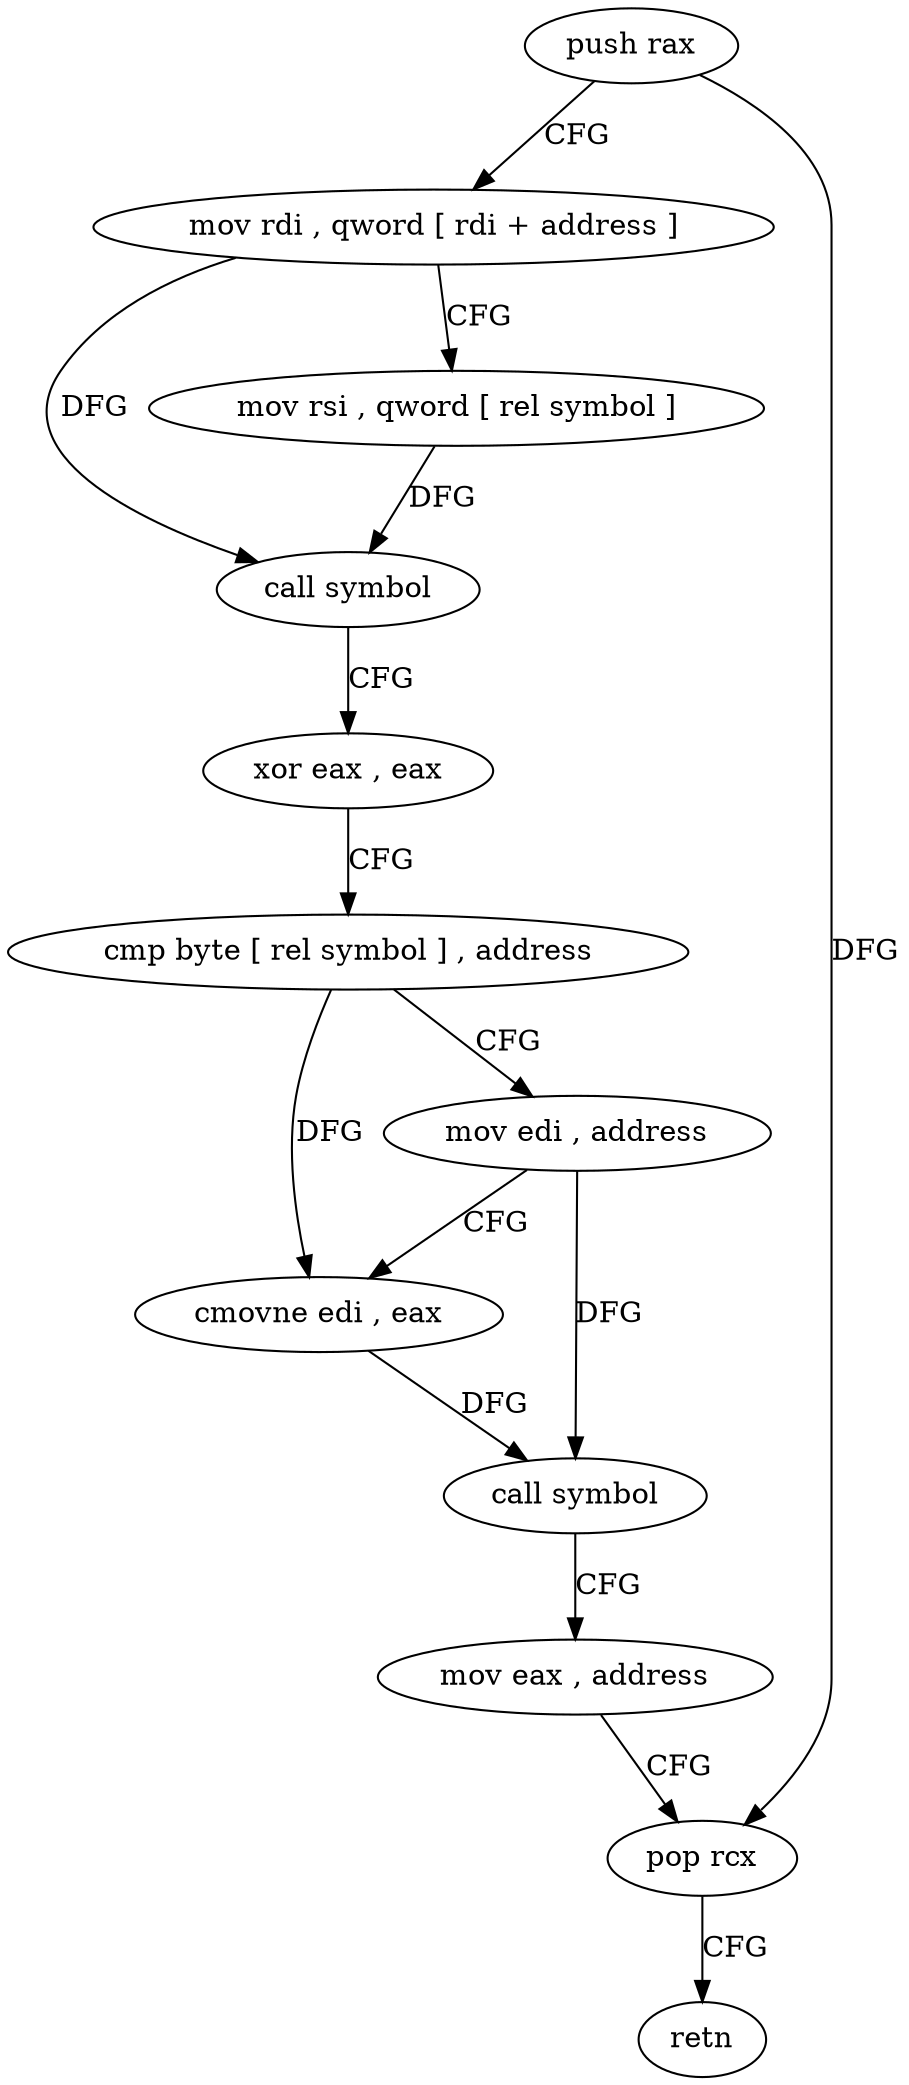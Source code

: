 digraph "func" {
"4210464" [label = "push rax" ]
"4210465" [label = "mov rdi , qword [ rdi + address ]" ]
"4210469" [label = "mov rsi , qword [ rel symbol ]" ]
"4210476" [label = "call symbol" ]
"4210481" [label = "xor eax , eax" ]
"4210483" [label = "cmp byte [ rel symbol ] , address" ]
"4210490" [label = "mov edi , address" ]
"4210495" [label = "cmovne edi , eax" ]
"4210498" [label = "call symbol" ]
"4210503" [label = "mov eax , address" ]
"4210508" [label = "pop rcx" ]
"4210509" [label = "retn" ]
"4210464" -> "4210465" [ label = "CFG" ]
"4210464" -> "4210508" [ label = "DFG" ]
"4210465" -> "4210469" [ label = "CFG" ]
"4210465" -> "4210476" [ label = "DFG" ]
"4210469" -> "4210476" [ label = "DFG" ]
"4210476" -> "4210481" [ label = "CFG" ]
"4210481" -> "4210483" [ label = "CFG" ]
"4210483" -> "4210490" [ label = "CFG" ]
"4210483" -> "4210495" [ label = "DFG" ]
"4210490" -> "4210495" [ label = "CFG" ]
"4210490" -> "4210498" [ label = "DFG" ]
"4210495" -> "4210498" [ label = "DFG" ]
"4210498" -> "4210503" [ label = "CFG" ]
"4210503" -> "4210508" [ label = "CFG" ]
"4210508" -> "4210509" [ label = "CFG" ]
}
